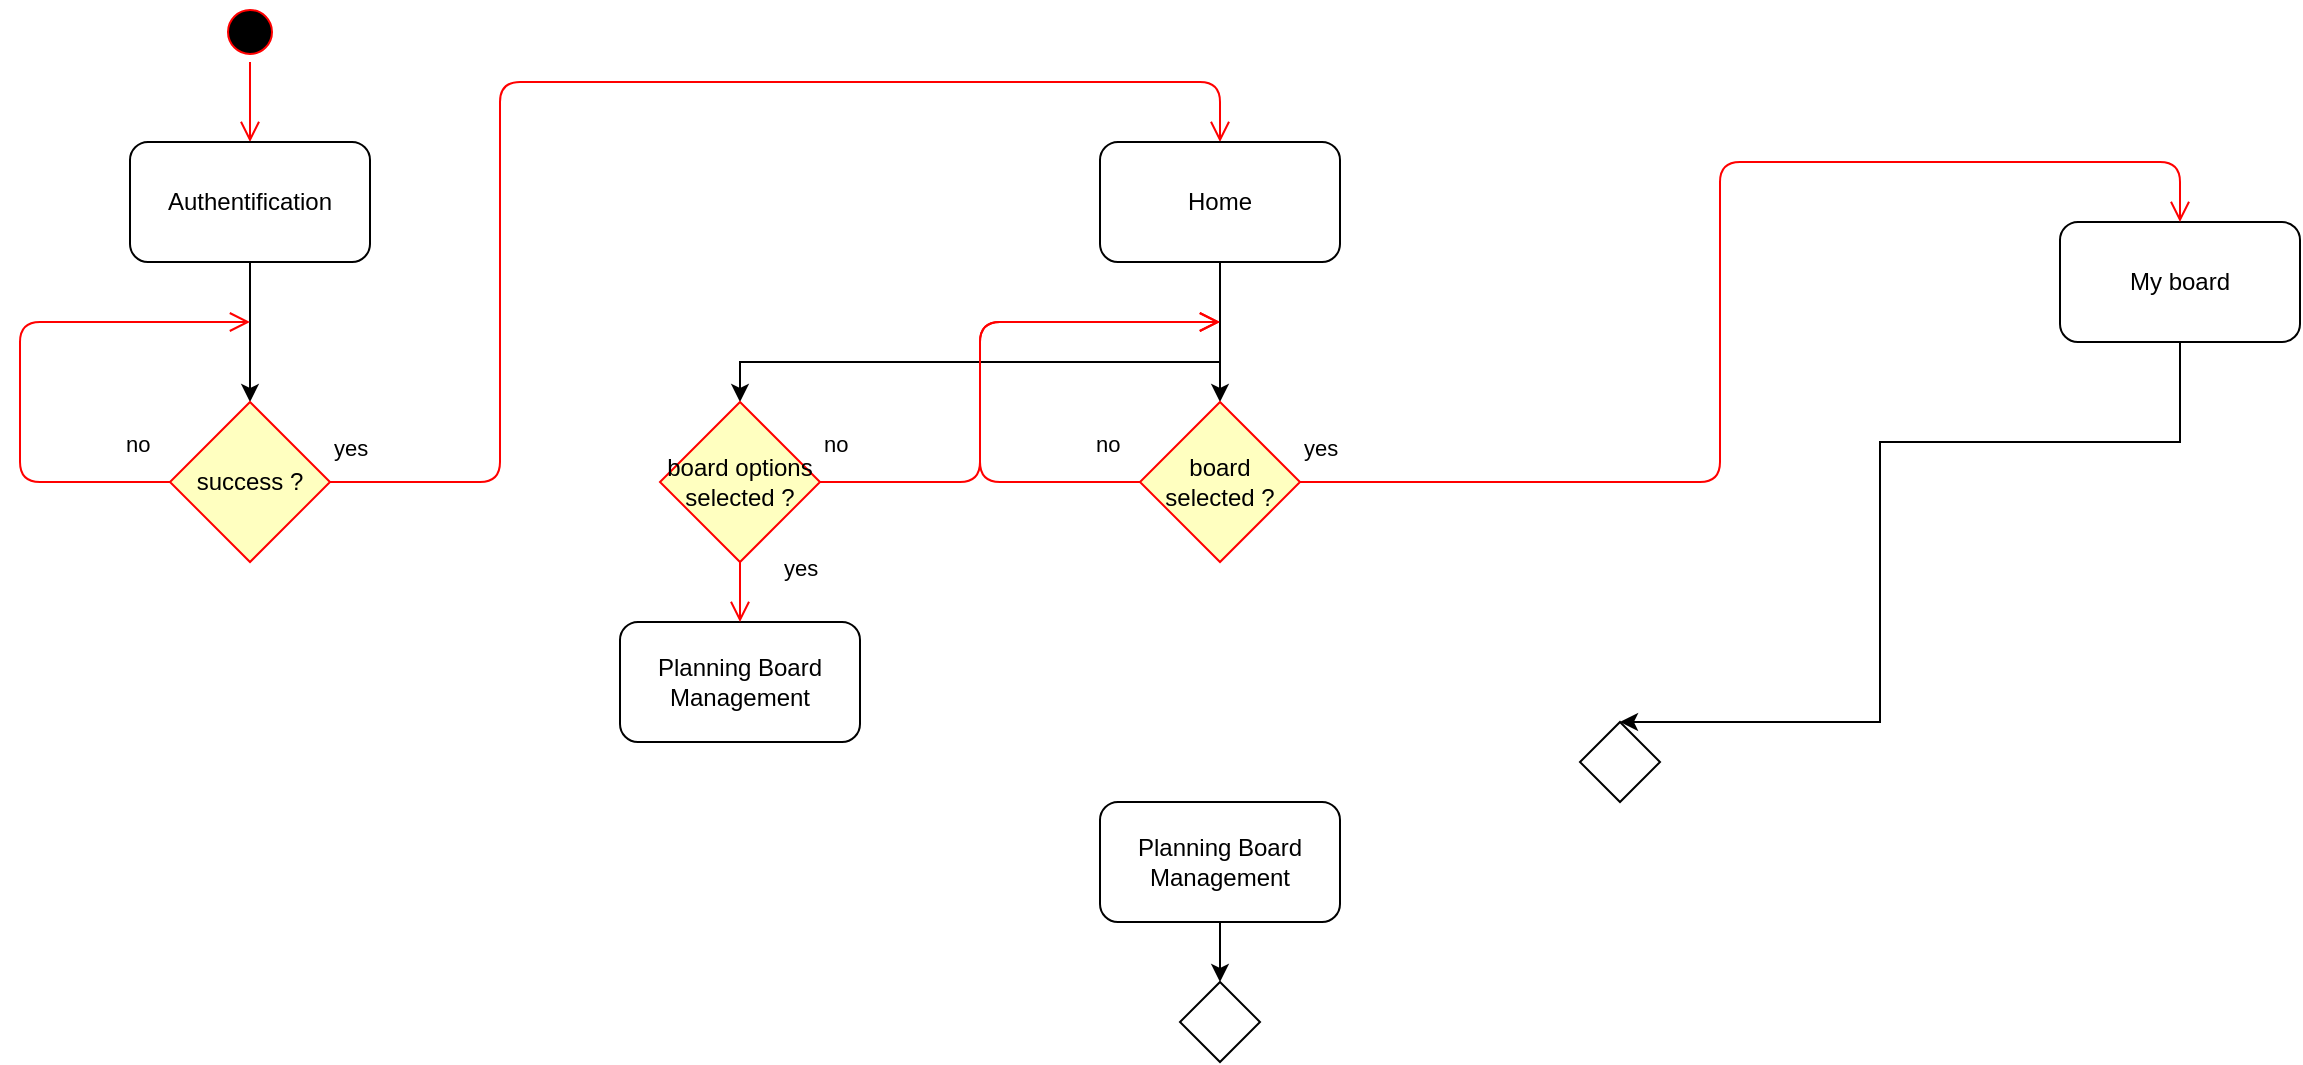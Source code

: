 <mxfile version="14.7.1" type="github">
  <diagram id="C5RBs43oDa-KdzZeNtuy" name="Page-1">
    <mxGraphModel dx="1108" dy="5137" grid="1" gridSize="10" guides="1" tooltips="1" connect="1" arrows="1" fold="1" page="1" pageScale="1" pageWidth="3300" pageHeight="4681" math="0" shadow="0">
      <root>
        <mxCell id="WIyWlLk6GJQsqaUBKTNV-0" />
        <mxCell id="WIyWlLk6GJQsqaUBKTNV-1" parent="WIyWlLk6GJQsqaUBKTNV-0" />
        <mxCell id="JY1gy3Fn-EUmmL5cIJaz-2" value="" style="ellipse;html=1;shape=startState;fillColor=#000000;strokeColor=#ff0000;" vertex="1" parent="WIyWlLk6GJQsqaUBKTNV-1">
          <mxGeometry x="420" y="-40" width="30" height="30" as="geometry" />
        </mxCell>
        <mxCell id="JY1gy3Fn-EUmmL5cIJaz-3" value="" style="edgeStyle=orthogonalEdgeStyle;html=1;verticalAlign=bottom;endArrow=open;endSize=8;strokeColor=#ff0000;entryX=0.5;entryY=0;entryDx=0;entryDy=0;" edge="1" source="JY1gy3Fn-EUmmL5cIJaz-2" parent="WIyWlLk6GJQsqaUBKTNV-1" target="JY1gy3Fn-EUmmL5cIJaz-33">
          <mxGeometry relative="1" as="geometry">
            <mxPoint x="435" y="70" as="targetPoint" />
          </mxGeometry>
        </mxCell>
        <mxCell id="JY1gy3Fn-EUmmL5cIJaz-12" style="edgeStyle=orthogonalEdgeStyle;rounded=0;orthogonalLoop=1;jettySize=auto;html=1;exitX=0.5;exitY=1;exitDx=0;exitDy=0;entryX=0.5;entryY=0;entryDx=0;entryDy=0;" edge="1" parent="WIyWlLk6GJQsqaUBKTNV-1" source="JY1gy3Fn-EUmmL5cIJaz-33" target="JY1gy3Fn-EUmmL5cIJaz-9">
          <mxGeometry relative="1" as="geometry">
            <mxPoint x="435" y="140" as="sourcePoint" />
          </mxGeometry>
        </mxCell>
        <mxCell id="JY1gy3Fn-EUmmL5cIJaz-9" value="success ?" style="rhombus;whiteSpace=wrap;html=1;fillColor=#ffffc0;strokeColor=#ff0000;" vertex="1" parent="WIyWlLk6GJQsqaUBKTNV-1">
          <mxGeometry x="395" y="160" width="80" height="80" as="geometry" />
        </mxCell>
        <mxCell id="JY1gy3Fn-EUmmL5cIJaz-10" value="no" style="edgeStyle=orthogonalEdgeStyle;html=1;align=left;verticalAlign=bottom;endArrow=open;endSize=8;strokeColor=#ff0000;exitX=0;exitY=0.5;exitDx=0;exitDy=0;" edge="1" source="JY1gy3Fn-EUmmL5cIJaz-9" parent="WIyWlLk6GJQsqaUBKTNV-1">
          <mxGeometry x="-0.824" y="-10" relative="1" as="geometry">
            <mxPoint x="435" y="120" as="targetPoint" />
            <Array as="points">
              <mxPoint x="320" y="200" />
              <mxPoint x="320" y="120" />
              <mxPoint x="435" y="120" />
            </Array>
            <mxPoint as="offset" />
          </mxGeometry>
        </mxCell>
        <mxCell id="JY1gy3Fn-EUmmL5cIJaz-11" value="yes" style="edgeStyle=orthogonalEdgeStyle;html=1;align=left;verticalAlign=top;endArrow=open;endSize=8;strokeColor=#ff0000;entryX=0.5;entryY=0;entryDx=0;entryDy=0;exitX=1;exitY=0.5;exitDx=0;exitDy=0;" edge="1" source="JY1gy3Fn-EUmmL5cIJaz-9" parent="WIyWlLk6GJQsqaUBKTNV-1" target="JY1gy3Fn-EUmmL5cIJaz-32">
          <mxGeometry x="-1" y="30" relative="1" as="geometry">
            <mxPoint x="920" y="70" as="targetPoint" />
            <mxPoint x="650" y="190" as="sourcePoint" />
            <Array as="points">
              <mxPoint x="560" y="200" />
              <mxPoint x="560" />
              <mxPoint x="920" />
            </Array>
            <mxPoint as="offset" />
          </mxGeometry>
        </mxCell>
        <mxCell id="JY1gy3Fn-EUmmL5cIJaz-25" style="edgeStyle=orthogonalEdgeStyle;rounded=0;orthogonalLoop=1;jettySize=auto;html=1;exitX=0.5;exitY=1;exitDx=0;exitDy=0;entryX=0.5;entryY=0;entryDx=0;entryDy=0;" edge="1" parent="WIyWlLk6GJQsqaUBKTNV-1" source="JY1gy3Fn-EUmmL5cIJaz-32">
          <mxGeometry relative="1" as="geometry">
            <mxPoint x="920" y="140" as="sourcePoint" />
            <mxPoint x="920" y="160" as="targetPoint" />
          </mxGeometry>
        </mxCell>
        <mxCell id="JY1gy3Fn-EUmmL5cIJaz-15" value="" style="rhombus;whiteSpace=wrap;html=1;" vertex="1" parent="WIyWlLk6GJQsqaUBKTNV-1">
          <mxGeometry x="900" y="450" width="40" height="40" as="geometry" />
        </mxCell>
        <mxCell id="JY1gy3Fn-EUmmL5cIJaz-26" style="edgeStyle=orthogonalEdgeStyle;rounded=0;orthogonalLoop=1;jettySize=auto;html=1;exitX=0.5;exitY=1;exitDx=0;exitDy=0;entryX=0.5;entryY=0;entryDx=0;entryDy=0;" edge="1" parent="WIyWlLk6GJQsqaUBKTNV-1" source="JY1gy3Fn-EUmmL5cIJaz-35" target="JY1gy3Fn-EUmmL5cIJaz-15">
          <mxGeometry relative="1" as="geometry">
            <mxPoint x="920" y="380" as="sourcePoint" />
          </mxGeometry>
        </mxCell>
        <mxCell id="JY1gy3Fn-EUmmL5cIJaz-20" value="" style="rhombus;whiteSpace=wrap;html=1;" vertex="1" parent="WIyWlLk6GJQsqaUBKTNV-1">
          <mxGeometry x="1100" y="320" width="40" height="40" as="geometry" />
        </mxCell>
        <mxCell id="JY1gy3Fn-EUmmL5cIJaz-32" value="Home" style="rounded=1;whiteSpace=wrap;html=1;" vertex="1" parent="WIyWlLk6GJQsqaUBKTNV-1">
          <mxGeometry x="860" y="30" width="120" height="60" as="geometry" />
        </mxCell>
        <mxCell id="JY1gy3Fn-EUmmL5cIJaz-33" value="Authentification" style="rounded=1;whiteSpace=wrap;html=1;" vertex="1" parent="WIyWlLk6GJQsqaUBKTNV-1">
          <mxGeometry x="375" y="30" width="120" height="60" as="geometry" />
        </mxCell>
        <mxCell id="JY1gy3Fn-EUmmL5cIJaz-35" value="Planning Board Management" style="rounded=1;whiteSpace=wrap;html=1;" vertex="1" parent="WIyWlLk6GJQsqaUBKTNV-1">
          <mxGeometry x="860" y="360" width="120" height="60" as="geometry" />
        </mxCell>
        <mxCell id="JY1gy3Fn-EUmmL5cIJaz-37" style="edgeStyle=orthogonalEdgeStyle;rounded=0;orthogonalLoop=1;jettySize=auto;html=1;exitX=0.5;exitY=1;exitDx=0;exitDy=0;entryX=0.5;entryY=0;entryDx=0;entryDy=0;" edge="1" parent="WIyWlLk6GJQsqaUBKTNV-1" source="JY1gy3Fn-EUmmL5cIJaz-36" target="JY1gy3Fn-EUmmL5cIJaz-20">
          <mxGeometry relative="1" as="geometry">
            <Array as="points">
              <mxPoint x="1400" y="180" />
              <mxPoint x="1250" y="180" />
              <mxPoint x="1250" y="320" />
            </Array>
          </mxGeometry>
        </mxCell>
        <mxCell id="JY1gy3Fn-EUmmL5cIJaz-36" value="My board" style="rounded=1;whiteSpace=wrap;html=1;" vertex="1" parent="WIyWlLk6GJQsqaUBKTNV-1">
          <mxGeometry x="1340" y="70" width="120" height="60" as="geometry" />
        </mxCell>
        <mxCell id="JY1gy3Fn-EUmmL5cIJaz-38" value="Planning Board Management" style="rounded=1;whiteSpace=wrap;html=1;" vertex="1" parent="WIyWlLk6GJQsqaUBKTNV-1">
          <mxGeometry x="620" y="270" width="120" height="60" as="geometry" />
        </mxCell>
        <mxCell id="JY1gy3Fn-EUmmL5cIJaz-39" value="board selected ?" style="rhombus;whiteSpace=wrap;html=1;fillColor=#ffffc0;strokeColor=#ff0000;" vertex="1" parent="WIyWlLk6GJQsqaUBKTNV-1">
          <mxGeometry x="880" y="160" width="80" height="80" as="geometry" />
        </mxCell>
        <mxCell id="JY1gy3Fn-EUmmL5cIJaz-41" value="yes" style="edgeStyle=orthogonalEdgeStyle;html=1;align=left;verticalAlign=top;endArrow=open;endSize=8;strokeColor=#ff0000;exitX=1;exitY=0.5;exitDx=0;exitDy=0;entryX=0.5;entryY=0;entryDx=0;entryDy=0;" edge="1" parent="WIyWlLk6GJQsqaUBKTNV-1" source="JY1gy3Fn-EUmmL5cIJaz-39" target="JY1gy3Fn-EUmmL5cIJaz-36">
          <mxGeometry x="-1" y="30" relative="1" as="geometry">
            <mxPoint x="1330" y="40" as="targetPoint" />
            <mxPoint x="485" y="230" as="sourcePoint" />
            <Array as="points">
              <mxPoint x="1170" y="200" />
              <mxPoint x="1170" y="40" />
              <mxPoint x="1400" y="40" />
            </Array>
            <mxPoint as="offset" />
          </mxGeometry>
        </mxCell>
        <mxCell id="JY1gy3Fn-EUmmL5cIJaz-42" value="no" style="edgeStyle=orthogonalEdgeStyle;html=1;align=left;verticalAlign=bottom;endArrow=open;endSize=8;strokeColor=#ff0000;exitX=0;exitY=0.5;exitDx=0;exitDy=0;" edge="1" parent="WIyWlLk6GJQsqaUBKTNV-1" source="JY1gy3Fn-EUmmL5cIJaz-39">
          <mxGeometry x="-0.824" y="-10" relative="1" as="geometry">
            <mxPoint x="920" y="120" as="targetPoint" />
            <mxPoint x="805" y="200" as="sourcePoint" />
            <Array as="points">
              <mxPoint x="800" y="200" />
              <mxPoint x="800" y="120" />
              <mxPoint x="920" y="120" />
            </Array>
            <mxPoint as="offset" />
          </mxGeometry>
        </mxCell>
        <mxCell id="JY1gy3Fn-EUmmL5cIJaz-44" style="edgeStyle=orthogonalEdgeStyle;rounded=0;orthogonalLoop=1;jettySize=auto;html=1;exitX=0.5;exitY=1;exitDx=0;exitDy=0;" edge="1" parent="WIyWlLk6GJQsqaUBKTNV-1" source="JY1gy3Fn-EUmmL5cIJaz-32">
          <mxGeometry relative="1" as="geometry">
            <mxPoint x="930" y="120" as="sourcePoint" />
            <mxPoint x="680" y="160" as="targetPoint" />
            <Array as="points">
              <mxPoint x="920" y="140" />
              <mxPoint x="680" y="140" />
            </Array>
          </mxGeometry>
        </mxCell>
        <mxCell id="JY1gy3Fn-EUmmL5cIJaz-45" value="board options selected ?" style="rhombus;whiteSpace=wrap;html=1;fillColor=#ffffc0;strokeColor=#ff0000;" vertex="1" parent="WIyWlLk6GJQsqaUBKTNV-1">
          <mxGeometry x="640" y="160" width="80" height="80" as="geometry" />
        </mxCell>
        <mxCell id="JY1gy3Fn-EUmmL5cIJaz-48" value="no" style="edgeStyle=orthogonalEdgeStyle;html=1;align=left;verticalAlign=bottom;endArrow=open;endSize=8;strokeColor=#ff0000;exitX=1;exitY=0.5;exitDx=0;exitDy=0;" edge="1" parent="WIyWlLk6GJQsqaUBKTNV-1" source="JY1gy3Fn-EUmmL5cIJaz-45">
          <mxGeometry x="-1" y="10" relative="1" as="geometry">
            <mxPoint x="920" y="120" as="targetPoint" />
            <mxPoint x="620" y="200" as="sourcePoint" />
            <Array as="points">
              <mxPoint x="800" y="200" />
              <mxPoint x="800" y="120" />
            </Array>
            <mxPoint as="offset" />
          </mxGeometry>
        </mxCell>
        <mxCell id="JY1gy3Fn-EUmmL5cIJaz-50" value="yes" style="edgeStyle=orthogonalEdgeStyle;html=1;align=left;verticalAlign=top;endArrow=open;endSize=8;strokeColor=#ff0000;entryX=0.5;entryY=0;entryDx=0;entryDy=0;exitX=0.5;exitY=1;exitDx=0;exitDy=0;" edge="1" parent="WIyWlLk6GJQsqaUBKTNV-1" source="JY1gy3Fn-EUmmL5cIJaz-45" target="JY1gy3Fn-EUmmL5cIJaz-38">
          <mxGeometry x="-1" y="22" relative="1" as="geometry">
            <mxPoint x="930" y="40" as="targetPoint" />
            <mxPoint x="485" y="210" as="sourcePoint" />
            <Array as="points">
              <mxPoint x="680" y="250" />
              <mxPoint x="680" y="250" />
            </Array>
            <mxPoint x="-2" y="-10" as="offset" />
          </mxGeometry>
        </mxCell>
      </root>
    </mxGraphModel>
  </diagram>
</mxfile>
